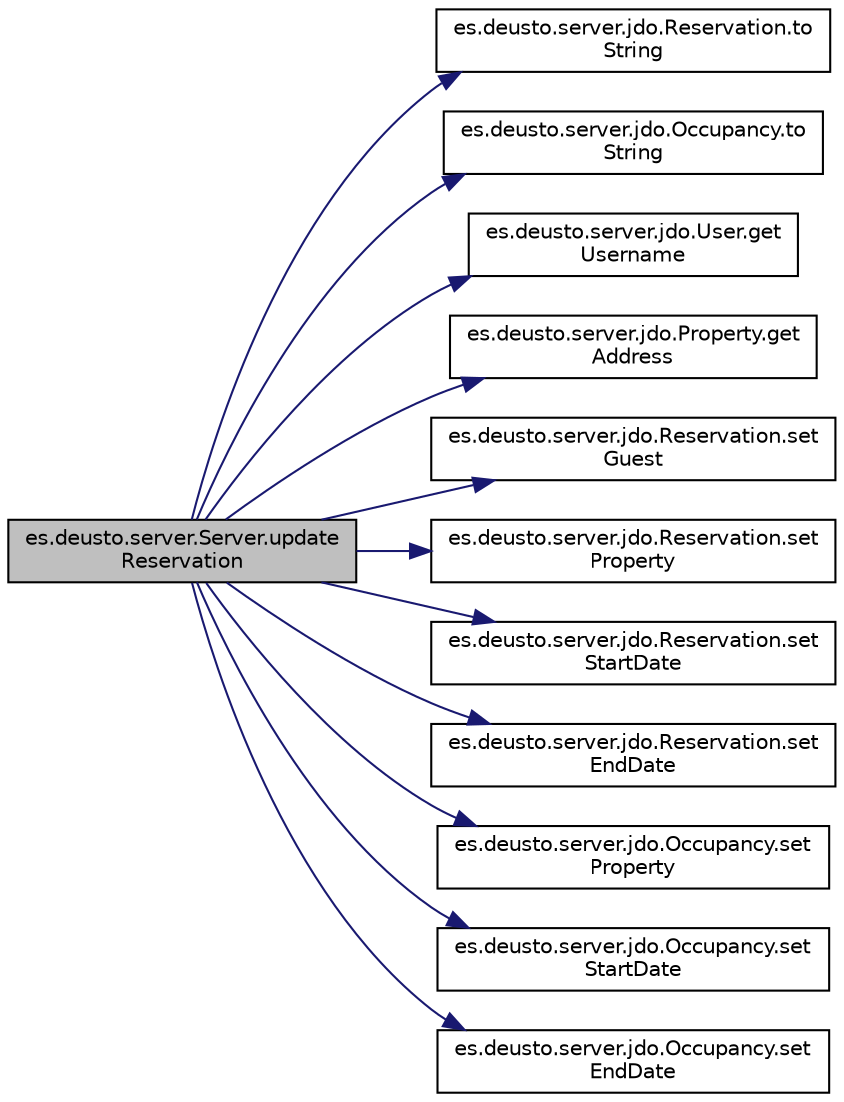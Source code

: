 digraph "es.deusto.server.Server.updateReservation"
{
 // LATEX_PDF_SIZE
  edge [fontname="Helvetica",fontsize="10",labelfontname="Helvetica",labelfontsize="10"];
  node [fontname="Helvetica",fontsize="10",shape=record];
  rankdir="LR";
  Node47 [label="es.deusto.server.Server.update\lReservation",height=0.2,width=0.4,color="black", fillcolor="grey75", style="filled", fontcolor="black",tooltip=" "];
  Node47 -> Node48 [color="midnightblue",fontsize="10",style="solid",fontname="Helvetica"];
  Node48 [label="es.deusto.server.jdo.Reservation.to\lString",height=0.2,width=0.4,color="black", fillcolor="white", style="filled",URL="$classes_1_1deusto_1_1server_1_1jdo_1_1_reservation.html#a75ede2cc9a7d87b365cf49aaa8525dba",tooltip=" "];
  Node47 -> Node49 [color="midnightblue",fontsize="10",style="solid",fontname="Helvetica"];
  Node49 [label="es.deusto.server.jdo.Occupancy.to\lString",height=0.2,width=0.4,color="black", fillcolor="white", style="filled",URL="$classes_1_1deusto_1_1server_1_1jdo_1_1_occupancy.html#a1d4f42d41cd4924434ca276fde5ff8f3",tooltip=" "];
  Node47 -> Node50 [color="midnightblue",fontsize="10",style="solid",fontname="Helvetica"];
  Node50 [label="es.deusto.server.jdo.User.get\lUsername",height=0.2,width=0.4,color="black", fillcolor="white", style="filled",URL="$classes_1_1deusto_1_1server_1_1jdo_1_1_user.html#a40c65b004382179a33a463bcbb950dd3",tooltip=" "];
  Node47 -> Node51 [color="midnightblue",fontsize="10",style="solid",fontname="Helvetica"];
  Node51 [label="es.deusto.server.jdo.Property.get\lAddress",height=0.2,width=0.4,color="black", fillcolor="white", style="filled",URL="$classes_1_1deusto_1_1server_1_1jdo_1_1_property.html#a4a9554abeb32ae08e921626a37957743",tooltip=" "];
  Node47 -> Node52 [color="midnightblue",fontsize="10",style="solid",fontname="Helvetica"];
  Node52 [label="es.deusto.server.jdo.Reservation.set\lGuest",height=0.2,width=0.4,color="black", fillcolor="white", style="filled",URL="$classes_1_1deusto_1_1server_1_1jdo_1_1_reservation.html#aa2245c4a5d5b85020700adacd12d0b64",tooltip=" "];
  Node47 -> Node53 [color="midnightblue",fontsize="10",style="solid",fontname="Helvetica"];
  Node53 [label="es.deusto.server.jdo.Reservation.set\lProperty",height=0.2,width=0.4,color="black", fillcolor="white", style="filled",URL="$classes_1_1deusto_1_1server_1_1jdo_1_1_reservation.html#a672e663b55d8b74a2d959774de428133",tooltip=" "];
  Node47 -> Node54 [color="midnightblue",fontsize="10",style="solid",fontname="Helvetica"];
  Node54 [label="es.deusto.server.jdo.Reservation.set\lStartDate",height=0.2,width=0.4,color="black", fillcolor="white", style="filled",URL="$classes_1_1deusto_1_1server_1_1jdo_1_1_reservation.html#ad565cd7dd29fcb64c4c58ba73f467a0c",tooltip=" "];
  Node47 -> Node55 [color="midnightblue",fontsize="10",style="solid",fontname="Helvetica"];
  Node55 [label="es.deusto.server.jdo.Reservation.set\lEndDate",height=0.2,width=0.4,color="black", fillcolor="white", style="filled",URL="$classes_1_1deusto_1_1server_1_1jdo_1_1_reservation.html#ac42d746a6a42e5eb6a71467d4568163b",tooltip=" "];
  Node47 -> Node56 [color="midnightblue",fontsize="10",style="solid",fontname="Helvetica"];
  Node56 [label="es.deusto.server.jdo.Occupancy.set\lProperty",height=0.2,width=0.4,color="black", fillcolor="white", style="filled",URL="$classes_1_1deusto_1_1server_1_1jdo_1_1_occupancy.html#abeff2f07be32fd153dbff2bc1ff7fcca",tooltip=" "];
  Node47 -> Node57 [color="midnightblue",fontsize="10",style="solid",fontname="Helvetica"];
  Node57 [label="es.deusto.server.jdo.Occupancy.set\lStartDate",height=0.2,width=0.4,color="black", fillcolor="white", style="filled",URL="$classes_1_1deusto_1_1server_1_1jdo_1_1_occupancy.html#a99ddd025f62116387b98e1a8b4a5ea93",tooltip=" "];
  Node47 -> Node58 [color="midnightblue",fontsize="10",style="solid",fontname="Helvetica"];
  Node58 [label="es.deusto.server.jdo.Occupancy.set\lEndDate",height=0.2,width=0.4,color="black", fillcolor="white", style="filled",URL="$classes_1_1deusto_1_1server_1_1jdo_1_1_occupancy.html#af0ed362abac5ddb4f0478cb5bec463c6",tooltip=" "];
}
